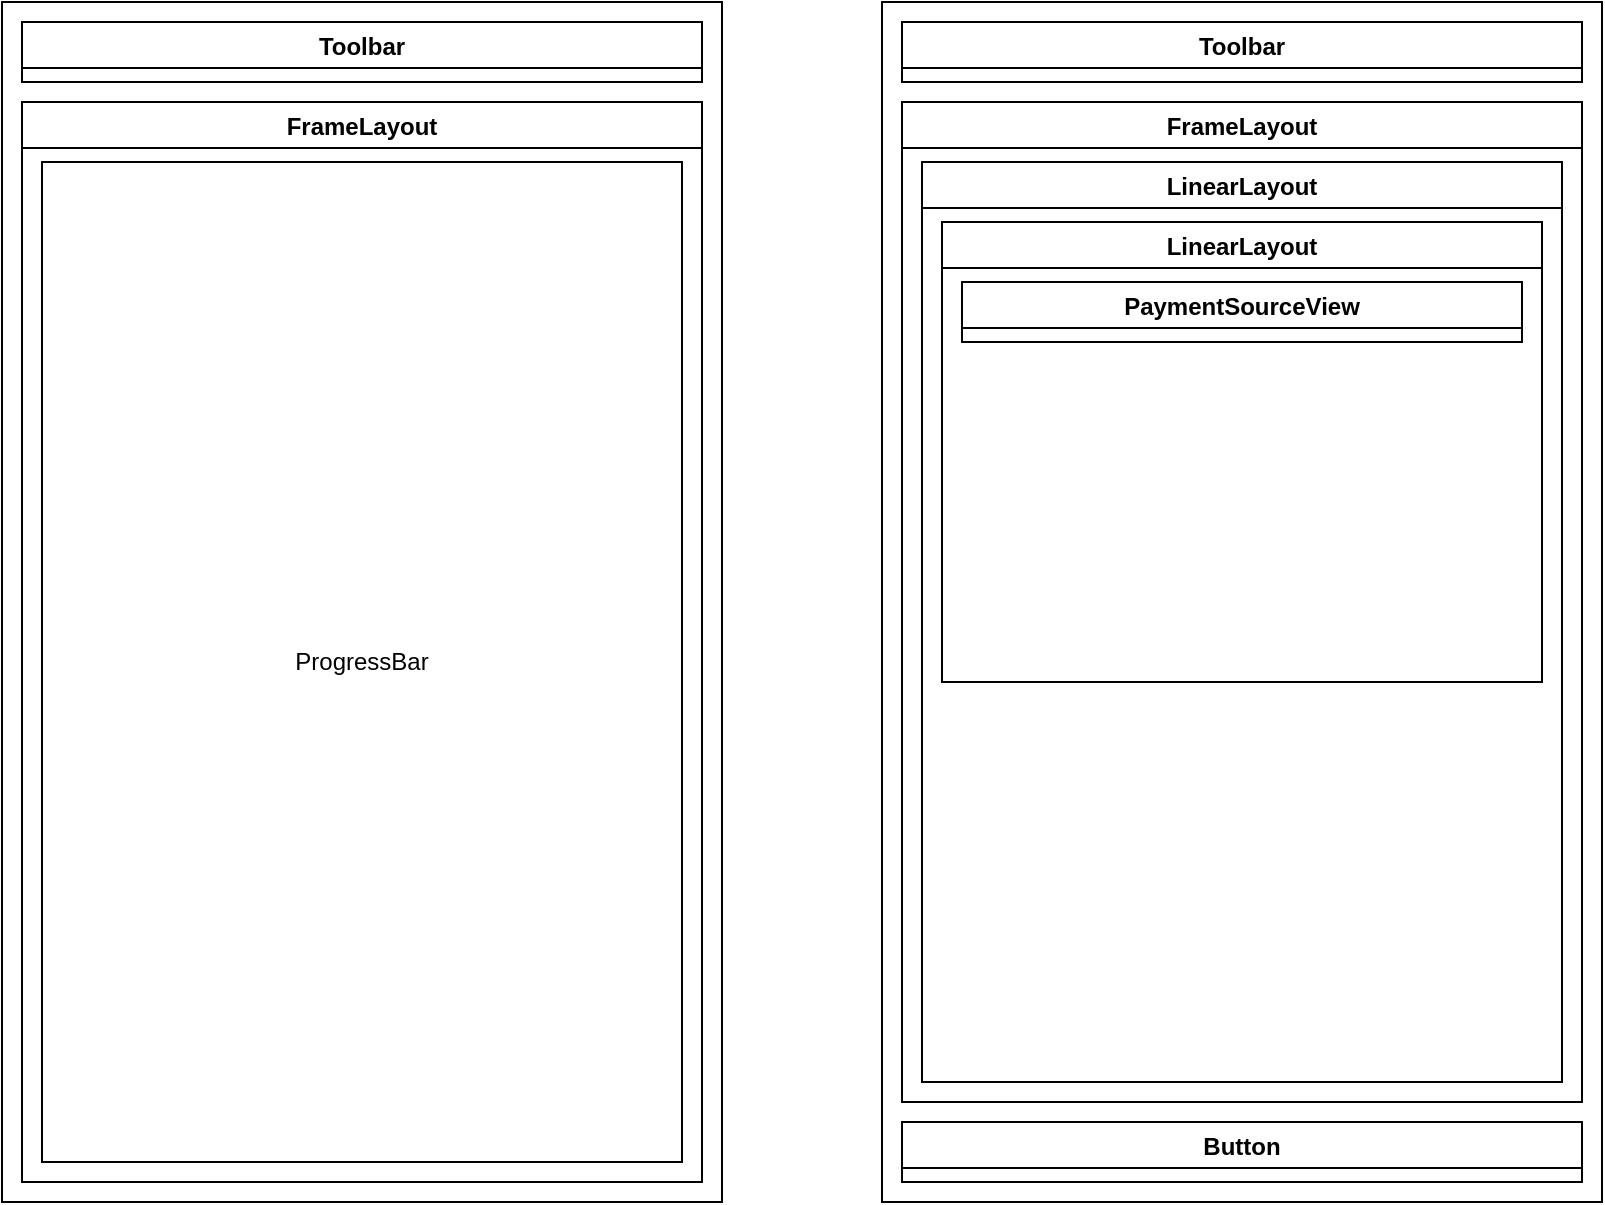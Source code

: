 <mxfile version="16.5.3" type="github">
  <diagram id="3VJANoth9T4Ozcb5BQFa" name="Page-1">
    <mxGraphModel dx="813" dy="417" grid="1" gridSize="10" guides="1" tooltips="1" connect="1" arrows="1" fold="1" page="1" pageScale="1" pageWidth="850" pageHeight="1100" math="0" shadow="0">
      <root>
        <mxCell id="0" />
        <mxCell id="1" parent="0" />
        <mxCell id="swvmjw_4cvgUV2Ai-KdO-1" value="" style="rounded=0;whiteSpace=wrap;html=1;" vertex="1" parent="1">
          <mxGeometry x="80" y="80" width="360" height="600" as="geometry" />
        </mxCell>
        <mxCell id="swvmjw_4cvgUV2Ai-KdO-4" value="Toolbar" style="swimlane;" vertex="1" parent="1">
          <mxGeometry x="90" y="90" width="340" height="30" as="geometry" />
        </mxCell>
        <mxCell id="swvmjw_4cvgUV2Ai-KdO-5" value="FrameLayout" style="swimlane;" vertex="1" parent="1">
          <mxGeometry x="90" y="130" width="340" height="540" as="geometry" />
        </mxCell>
        <mxCell id="swvmjw_4cvgUV2Ai-KdO-6" value="ProgressBar" style="rounded=0;whiteSpace=wrap;html=1;" vertex="1" parent="swvmjw_4cvgUV2Ai-KdO-5">
          <mxGeometry x="10" y="30" width="320" height="500" as="geometry" />
        </mxCell>
        <mxCell id="swvmjw_4cvgUV2Ai-KdO-7" value="" style="rounded=0;whiteSpace=wrap;html=1;" vertex="1" parent="1">
          <mxGeometry x="520" y="80" width="360" height="600" as="geometry" />
        </mxCell>
        <mxCell id="swvmjw_4cvgUV2Ai-KdO-8" value="Toolbar" style="swimlane;" vertex="1" parent="1">
          <mxGeometry x="530" y="90" width="340" height="30" as="geometry" />
        </mxCell>
        <mxCell id="swvmjw_4cvgUV2Ai-KdO-9" value="Button" style="swimlane;" vertex="1" parent="1">
          <mxGeometry x="530" y="640" width="340" height="30" as="geometry" />
        </mxCell>
        <mxCell id="swvmjw_4cvgUV2Ai-KdO-10" value="FrameLayout" style="swimlane;" vertex="1" parent="1">
          <mxGeometry x="530" y="130" width="340" height="500" as="geometry" />
        </mxCell>
        <mxCell id="swvmjw_4cvgUV2Ai-KdO-11" value="LinearLayout" style="swimlane;" vertex="1" parent="swvmjw_4cvgUV2Ai-KdO-10">
          <mxGeometry x="10" y="30" width="320" height="460" as="geometry" />
        </mxCell>
        <mxCell id="swvmjw_4cvgUV2Ai-KdO-12" value="LinearLayout" style="swimlane;" vertex="1" parent="swvmjw_4cvgUV2Ai-KdO-11">
          <mxGeometry x="10" y="30" width="300" height="230" as="geometry" />
        </mxCell>
        <mxCell id="swvmjw_4cvgUV2Ai-KdO-13" value="PaymentSourceView" style="swimlane;" vertex="1" parent="swvmjw_4cvgUV2Ai-KdO-12">
          <mxGeometry x="10" y="30" width="280" height="30" as="geometry" />
        </mxCell>
      </root>
    </mxGraphModel>
  </diagram>
</mxfile>
